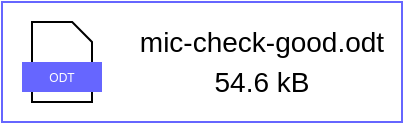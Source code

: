 <mxfile>
    <diagram id="vDc8igpyrBxH6NzmCyo-" name="ページ1">
        <mxGraphModel dx="358" dy="187" grid="1" gridSize="5" guides="1" tooltips="1" connect="1" arrows="1" fold="1" page="1" pageScale="1" pageWidth="827" pageHeight="1169" background="none" math="0" shadow="0">
            <root>
                <mxCell id="0"/>
                <mxCell id="1" parent="0"/>
                <mxCell id="11" value="" style="whiteSpace=wrap;html=1;fontSize=6;strokeColor=#6666FF;" parent="1" vertex="1">
                    <mxGeometry x="20" y="20" width="200" height="60" as="geometry"/>
                </mxCell>
                <mxCell id="7" value="" style="verticalLabelPosition=bottom;verticalAlign=top;html=1;shape=mxgraph.basic.polygon;polyCoords=[[0,0],[0.67,0],[1,0.25],[1,1],[0,1]];polyline=0;fontSize=6;" parent="1" vertex="1">
                    <mxGeometry x="35" y="30" width="30" height="40" as="geometry"/>
                </mxCell>
                <mxCell id="3" value="&lt;font style=&quot;font-size: 6px&quot;&gt;ODT&lt;/font&gt;" style="rounded=0;whiteSpace=wrap;html=1;verticalAlign=middle;fontSize=6;strokeColor=none;fillColor=#6666FF;fontColor=#FFFFFF;" parent="1" vertex="1">
                    <mxGeometry x="30" y="50" width="40" height="15" as="geometry"/>
                </mxCell>
                <mxCell id="12" value="mic-check-good.odt" style="whiteSpace=wrap;html=1;fontSize=14;strokeColor=none;fillColor=none;" parent="1" vertex="1">
                    <mxGeometry x="80" y="30" width="140" height="20" as="geometry"/>
                </mxCell>
                <mxCell id="13" value="54.6 kB" style="whiteSpace=wrap;html=1;fontSize=14;strokeColor=none;fillColor=none;" parent="1" vertex="1">
                    <mxGeometry x="80" y="50" width="140" height="20" as="geometry"/>
                </mxCell>
            </root>
        </mxGraphModel>
    </diagram>
</mxfile>
